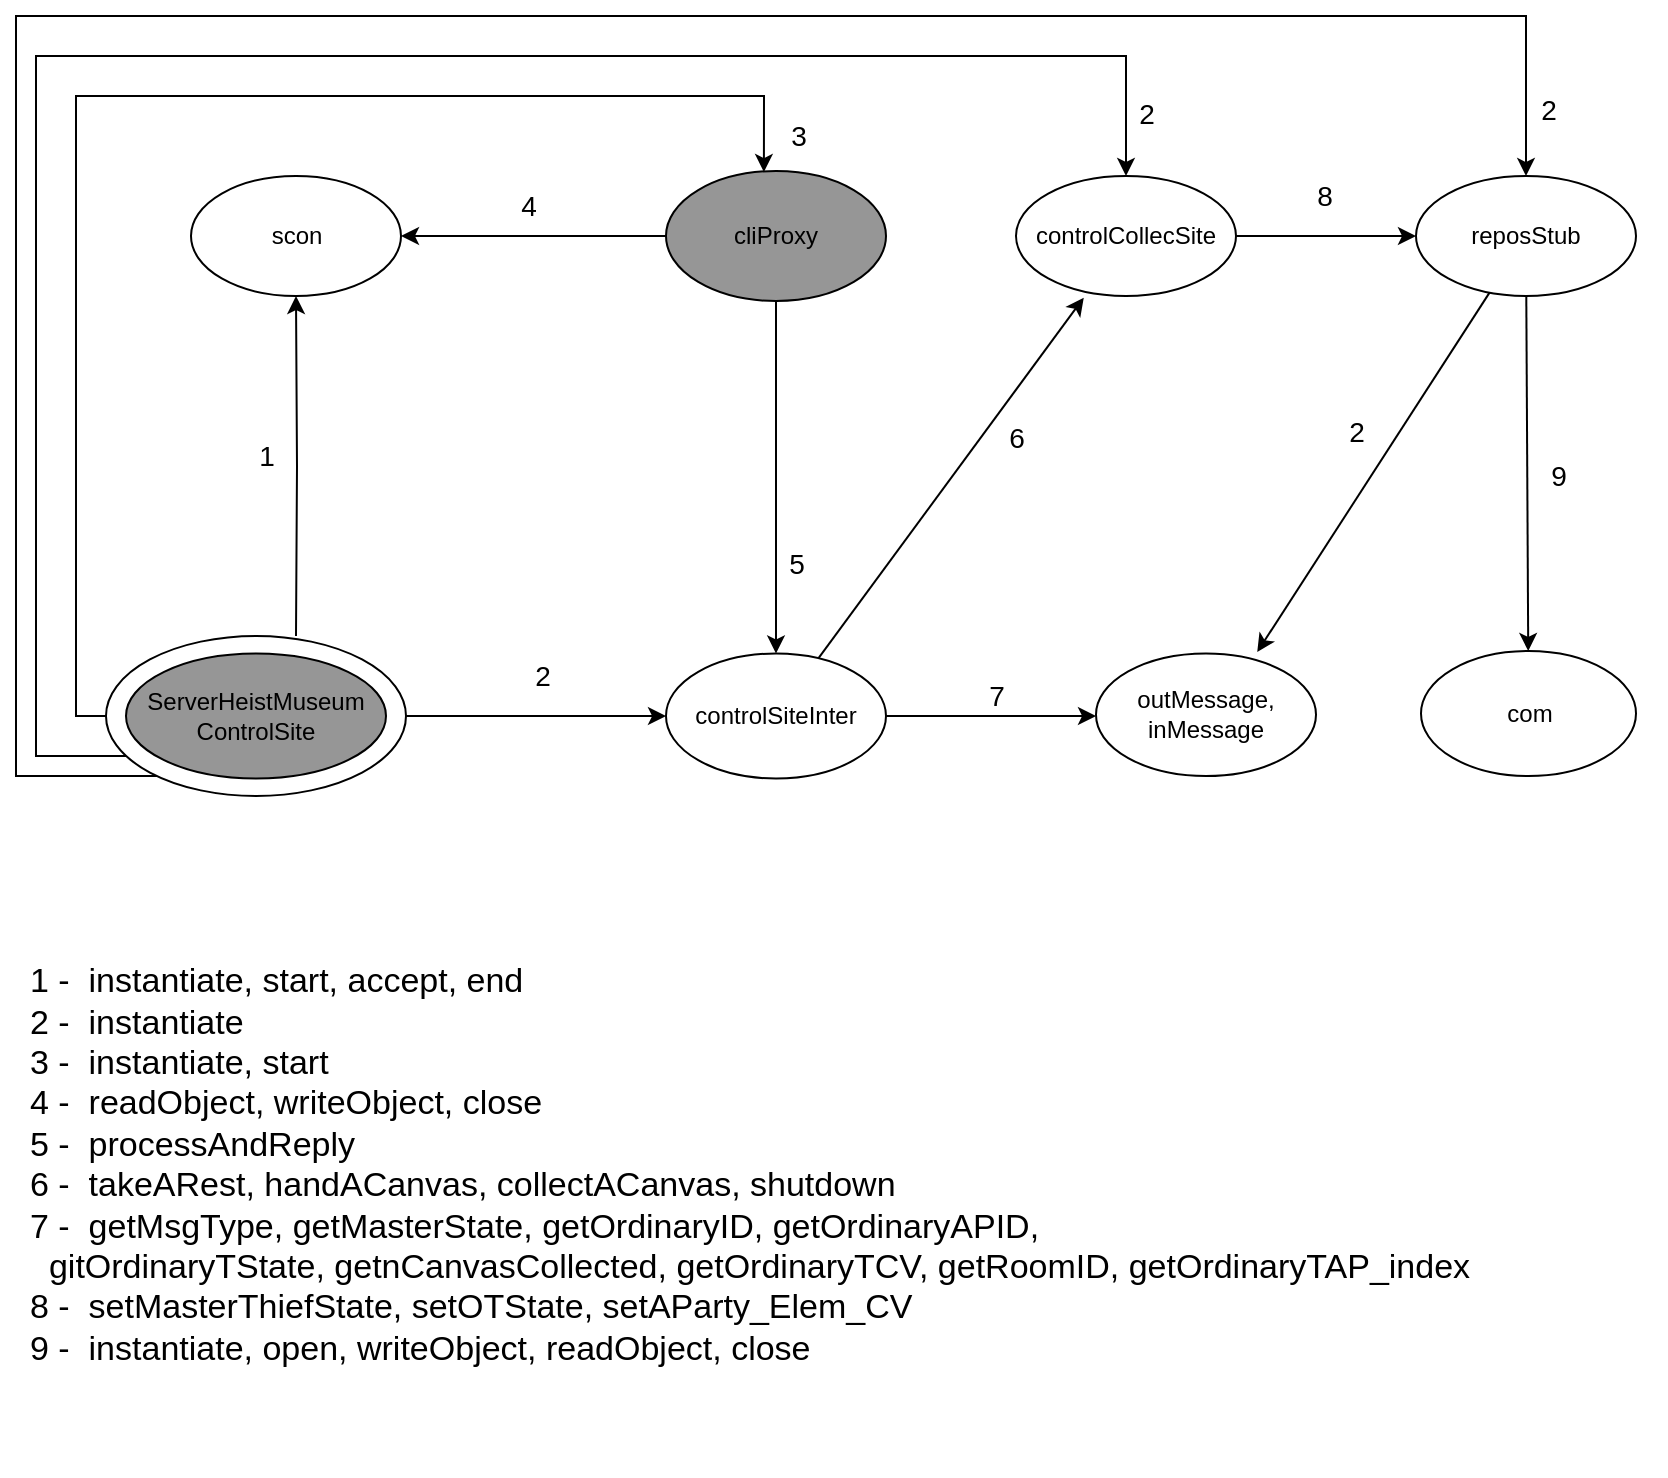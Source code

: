 <mxfile version="21.2.9" type="device">
  <diagram name="Page-1" id="bFBsf0VQSXTZNs22xkcr">
    <mxGraphModel dx="1434" dy="775" grid="1" gridSize="10" guides="1" tooltips="1" connect="1" arrows="1" fold="1" page="1" pageScale="1" pageWidth="850" pageHeight="1100" math="0" shadow="0">
      <root>
        <mxCell id="0" />
        <mxCell id="1" parent="0" />
        <mxCell id="LQ3VJfPQaEPqk2p5gedY-1" style="edgeStyle=orthogonalEdgeStyle;rounded=0;orthogonalLoop=1;jettySize=auto;html=1;entryX=0.5;entryY=1;entryDx=0;entryDy=0;" parent="1" target="LQ3VJfPQaEPqk2p5gedY-11" edge="1">
          <mxGeometry relative="1" as="geometry">
            <mxPoint x="150" y="220" as="targetPoint" />
            <mxPoint x="150" y="340" as="sourcePoint" />
          </mxGeometry>
        </mxCell>
        <mxCell id="LQ3VJfPQaEPqk2p5gedY-2" value="&lt;font style=&quot;font-size: 14px;&quot;&gt;1&lt;/font&gt;" style="edgeLabel;html=1;align=center;verticalAlign=middle;resizable=0;points=[];fontSize=12;" parent="LQ3VJfPQaEPqk2p5gedY-1" vertex="1" connectable="0">
          <mxGeometry x="0.244" y="-3" relative="1" as="geometry">
            <mxPoint x="-18" y="15" as="offset" />
          </mxGeometry>
        </mxCell>
        <mxCell id="LQ3VJfPQaEPqk2p5gedY-3" style="edgeStyle=orthogonalEdgeStyle;rounded=0;orthogonalLoop=1;jettySize=auto;html=1;exitX=1;exitY=0.5;exitDx=0;exitDy=0;" parent="1" source="LQ3VJfPQaEPqk2p5gedY-7" target="LQ3VJfPQaEPqk2p5gedY-16" edge="1">
          <mxGeometry relative="1" as="geometry">
            <Array as="points" />
            <mxPoint x="225" y="380" as="sourcePoint" />
          </mxGeometry>
        </mxCell>
        <mxCell id="LQ3VJfPQaEPqk2p5gedY-4" value="&lt;font style=&quot;font-size: 14px;&quot;&gt;2&lt;/font&gt;" style="edgeLabel;html=1;align=center;verticalAlign=middle;resizable=0;points=[];" parent="LQ3VJfPQaEPqk2p5gedY-3" vertex="1" connectable="0">
          <mxGeometry x="0.267" y="3" relative="1" as="geometry">
            <mxPoint x="-15" y="-17" as="offset" />
          </mxGeometry>
        </mxCell>
        <mxCell id="LQ3VJfPQaEPqk2p5gedY-5" style="rounded=0;orthogonalLoop=1;jettySize=auto;html=1;edgeStyle=orthogonalEdgeStyle;" parent="1" target="LQ3VJfPQaEPqk2p5gedY-28" edge="1">
          <mxGeometry relative="1" as="geometry">
            <Array as="points">
              <mxPoint x="10" y="410" />
              <mxPoint x="10" y="30" />
              <mxPoint x="765" y="30" />
            </Array>
            <mxPoint x="100.392" y="410" as="sourcePoint" />
          </mxGeometry>
        </mxCell>
        <mxCell id="LQ3VJfPQaEPqk2p5gedY-6" style="edgeStyle=orthogonalEdgeStyle;rounded=0;orthogonalLoop=1;jettySize=auto;html=1;" parent="1" target="LQ3VJfPQaEPqk2p5gedY-24" edge="1">
          <mxGeometry relative="1" as="geometry">
            <Array as="points">
              <mxPoint x="20" y="400" />
              <mxPoint x="20" y="50" />
              <mxPoint x="565" y="50" />
            </Array>
            <mxPoint x="85.048" y="400" as="sourcePoint" />
          </mxGeometry>
        </mxCell>
        <mxCell id="_HTtgyLMAdrNDyfy-9LF-1" style="edgeStyle=orthogonalEdgeStyle;rounded=0;orthogonalLoop=1;jettySize=auto;html=1;entryX=0.445;entryY=0.008;entryDx=0;entryDy=0;entryPerimeter=0;" edge="1" parent="1" source="LQ3VJfPQaEPqk2p5gedY-7" target="LQ3VJfPQaEPqk2p5gedY-21">
          <mxGeometry relative="1" as="geometry">
            <Array as="points">
              <mxPoint x="40" y="380" />
              <mxPoint x="40" y="70" />
              <mxPoint x="384" y="70" />
            </Array>
          </mxGeometry>
        </mxCell>
        <mxCell id="_HTtgyLMAdrNDyfy-9LF-2" value="&lt;font style=&quot;font-size: 14px;&quot;&gt;3&lt;/font&gt;" style="edgeLabel;html=1;align=center;verticalAlign=middle;resizable=0;points=[];" vertex="1" connectable="0" parent="_HTtgyLMAdrNDyfy-9LF-1">
          <mxGeometry x="0.687" y="2" relative="1" as="geometry">
            <mxPoint x="89" y="22" as="offset" />
          </mxGeometry>
        </mxCell>
        <mxCell id="LQ3VJfPQaEPqk2p5gedY-7" value="" style="ellipse;whiteSpace=wrap;html=1;shadow=0;labelBackgroundColor=none;fillStyle=auto;fontFamily=Helvetica;fontSize=12;gradientDirection=north;" parent="1" vertex="1">
          <mxGeometry x="55" y="340" width="150" height="80" as="geometry" />
        </mxCell>
        <mxCell id="LQ3VJfPQaEPqk2p5gedY-10" value="ServerHeistMuseum&lt;br&gt;ControlSite" style="ellipse;whiteSpace=wrap;html=1;shadow=0;labelBackgroundColor=none;fillStyle=auto;strokeColor=default;fontFamily=Helvetica;fontSize=12;fontColor=default;fillColor=#969696;gradientColor=none;gradientDirection=north;" parent="1" vertex="1">
          <mxGeometry x="65" y="348.75" width="130" height="62.5" as="geometry" />
        </mxCell>
        <mxCell id="LQ3VJfPQaEPqk2p5gedY-11" value="scon" style="ellipse;whiteSpace=wrap;html=1;shadow=0;labelBackgroundColor=none;fillStyle=auto;fontFamily=Helvetica;fontSize=12;gradientDirection=north;" parent="1" vertex="1">
          <mxGeometry x="97.5" y="110" width="105" height="60" as="geometry" />
        </mxCell>
        <mxCell id="LQ3VJfPQaEPqk2p5gedY-12" style="rounded=0;orthogonalLoop=1;jettySize=auto;html=1;entryX=0.308;entryY=1.014;entryDx=0;entryDy=0;entryPerimeter=0;" parent="1" source="LQ3VJfPQaEPqk2p5gedY-16" target="LQ3VJfPQaEPqk2p5gedY-24" edge="1">
          <mxGeometry relative="1" as="geometry" />
        </mxCell>
        <mxCell id="LQ3VJfPQaEPqk2p5gedY-13" value="&lt;font style=&quot;font-size: 14px;&quot;&gt;6&lt;/font&gt;" style="edgeLabel;html=1;align=center;verticalAlign=middle;resizable=0;points=[];" parent="LQ3VJfPQaEPqk2p5gedY-12" vertex="1" connectable="0">
          <mxGeometry x="0.15" y="-1" relative="1" as="geometry">
            <mxPoint x="22" y="-8" as="offset" />
          </mxGeometry>
        </mxCell>
        <mxCell id="LQ3VJfPQaEPqk2p5gedY-14" value="" style="edgeStyle=orthogonalEdgeStyle;rounded=0;orthogonalLoop=1;jettySize=auto;html=1;" parent="1" source="LQ3VJfPQaEPqk2p5gedY-16" target="LQ3VJfPQaEPqk2p5gedY-25" edge="1">
          <mxGeometry relative="1" as="geometry">
            <Array as="points">
              <mxPoint x="565" y="383" />
              <mxPoint x="565" y="383" />
            </Array>
          </mxGeometry>
        </mxCell>
        <mxCell id="LQ3VJfPQaEPqk2p5gedY-15" value="&lt;font style=&quot;font-size: 14px;&quot;&gt;7&lt;/font&gt;" style="edgeLabel;html=1;align=center;verticalAlign=middle;resizable=0;points=[];" parent="LQ3VJfPQaEPqk2p5gedY-14" vertex="1" connectable="0">
          <mxGeometry x="-0.25" y="3" relative="1" as="geometry">
            <mxPoint x="15" y="-7" as="offset" />
          </mxGeometry>
        </mxCell>
        <mxCell id="LQ3VJfPQaEPqk2p5gedY-16" value="controlSiteInter" style="ellipse;whiteSpace=wrap;html=1;shadow=0;labelBackgroundColor=none;fillStyle=auto;fontFamily=Helvetica;fontSize=12;gradientDirection=north;" parent="1" vertex="1">
          <mxGeometry x="335" y="348.75" width="110" height="62.5" as="geometry" />
        </mxCell>
        <mxCell id="LQ3VJfPQaEPqk2p5gedY-17" style="rounded=0;orthogonalLoop=1;jettySize=auto;html=1;entryX=1;entryY=0.5;entryDx=0;entryDy=0;" parent="1" source="LQ3VJfPQaEPqk2p5gedY-21" target="LQ3VJfPQaEPqk2p5gedY-11" edge="1">
          <mxGeometry relative="1" as="geometry">
            <mxPoint x="215" y="185" as="targetPoint" />
          </mxGeometry>
        </mxCell>
        <mxCell id="LQ3VJfPQaEPqk2p5gedY-18" value="&lt;font style=&quot;font-size: 14px;&quot;&gt;4&lt;/font&gt;" style="edgeLabel;html=1;align=center;verticalAlign=middle;resizable=0;points=[];rotation=0;" parent="LQ3VJfPQaEPqk2p5gedY-17" vertex="1" connectable="0">
          <mxGeometry x="-0.125" relative="1" as="geometry">
            <mxPoint x="-11" y="-15" as="offset" />
          </mxGeometry>
        </mxCell>
        <mxCell id="LQ3VJfPQaEPqk2p5gedY-19" style="rounded=0;orthogonalLoop=1;jettySize=auto;html=1;" parent="1" source="LQ3VJfPQaEPqk2p5gedY-21" target="LQ3VJfPQaEPqk2p5gedY-16" edge="1">
          <mxGeometry relative="1" as="geometry" />
        </mxCell>
        <mxCell id="LQ3VJfPQaEPqk2p5gedY-20" value="&lt;font style=&quot;font-size: 14px;&quot;&gt;5&lt;/font&gt;" style="edgeLabel;html=1;align=center;verticalAlign=middle;resizable=0;points=[];" parent="LQ3VJfPQaEPqk2p5gedY-19" vertex="1" connectable="0">
          <mxGeometry x="0.302" y="4" relative="1" as="geometry">
            <mxPoint x="6" y="17" as="offset" />
          </mxGeometry>
        </mxCell>
        <mxCell id="LQ3VJfPQaEPqk2p5gedY-21" value="cliProxy" style="ellipse;whiteSpace=wrap;html=1;shadow=0;labelBackgroundColor=none;fillStyle=auto;strokeColor=default;fontFamily=Helvetica;fontSize=12;fontColor=default;fillColor=#969696;gradientColor=none;gradientDirection=north;" parent="1" vertex="1">
          <mxGeometry x="335" y="107.5" width="110" height="65" as="geometry" />
        </mxCell>
        <mxCell id="LQ3VJfPQaEPqk2p5gedY-22" style="edgeStyle=orthogonalEdgeStyle;rounded=0;orthogonalLoop=1;jettySize=auto;html=1;entryX=0;entryY=0.5;entryDx=0;entryDy=0;" parent="1" source="LQ3VJfPQaEPqk2p5gedY-24" target="LQ3VJfPQaEPqk2p5gedY-28" edge="1">
          <mxGeometry relative="1" as="geometry" />
        </mxCell>
        <mxCell id="LQ3VJfPQaEPqk2p5gedY-23" value="&lt;font style=&quot;font-size: 14px;&quot;&gt;8&lt;/font&gt;" style="edgeLabel;html=1;align=center;verticalAlign=middle;resizable=0;points=[];" parent="LQ3VJfPQaEPqk2p5gedY-22" vertex="1" connectable="0">
          <mxGeometry x="0.321" y="-2" relative="1" as="geometry">
            <mxPoint x="-16" y="-22" as="offset" />
          </mxGeometry>
        </mxCell>
        <mxCell id="LQ3VJfPQaEPqk2p5gedY-24" value="controlCollecSite" style="ellipse;whiteSpace=wrap;html=1;shadow=0;labelBackgroundColor=none;fillStyle=auto;fontFamily=Helvetica;fontSize=12;gradientDirection=north;" parent="1" vertex="1">
          <mxGeometry x="510" y="110" width="110" height="60" as="geometry" />
        </mxCell>
        <mxCell id="LQ3VJfPQaEPqk2p5gedY-25" value="outMessage, inMessage" style="ellipse;whiteSpace=wrap;html=1;shadow=0;labelBackgroundColor=none;fillStyle=auto;fontFamily=Helvetica;fontSize=12;gradientDirection=north;" parent="1" vertex="1">
          <mxGeometry x="550" y="348.75" width="110" height="61.25" as="geometry" />
        </mxCell>
        <mxCell id="LQ3VJfPQaEPqk2p5gedY-26" style="rounded=0;orthogonalLoop=1;jettySize=auto;html=1;entryX=0.733;entryY=-0.012;entryDx=0;entryDy=0;entryPerimeter=0;" parent="1" source="LQ3VJfPQaEPqk2p5gedY-28" target="LQ3VJfPQaEPqk2p5gedY-25" edge="1">
          <mxGeometry relative="1" as="geometry" />
        </mxCell>
        <mxCell id="LQ3VJfPQaEPqk2p5gedY-33" value="&lt;font style=&quot;font-size: 14px;&quot;&gt;2&lt;/font&gt;" style="edgeLabel;html=1;align=center;verticalAlign=middle;resizable=0;points=[];" parent="LQ3VJfPQaEPqk2p5gedY-26" vertex="1" connectable="0">
          <mxGeometry x="-0.226" relative="1" as="geometry">
            <mxPoint x="-22" as="offset" />
          </mxGeometry>
        </mxCell>
        <mxCell id="LQ3VJfPQaEPqk2p5gedY-27" style="rounded=0;orthogonalLoop=1;jettySize=auto;html=1;" parent="1" source="LQ3VJfPQaEPqk2p5gedY-28" target="LQ3VJfPQaEPqk2p5gedY-31" edge="1">
          <mxGeometry relative="1" as="geometry" />
        </mxCell>
        <mxCell id="LQ3VJfPQaEPqk2p5gedY-34" value="&lt;font style=&quot;font-size: 14px;&quot;&gt;9&lt;/font&gt;" style="edgeLabel;html=1;align=center;verticalAlign=middle;resizable=0;points=[];" parent="LQ3VJfPQaEPqk2p5gedY-27" vertex="1" connectable="0">
          <mxGeometry x="0.185" y="2" relative="1" as="geometry">
            <mxPoint x="13" y="-15" as="offset" />
          </mxGeometry>
        </mxCell>
        <mxCell id="LQ3VJfPQaEPqk2p5gedY-28" value="reposStub" style="ellipse;whiteSpace=wrap;html=1;shadow=0;labelBackgroundColor=none;fillStyle=auto;fontFamily=Helvetica;fontSize=12;gradientDirection=north;" parent="1" vertex="1">
          <mxGeometry x="710" y="110" width="110" height="60" as="geometry" />
        </mxCell>
        <mxCell id="LQ3VJfPQaEPqk2p5gedY-29" value="&lt;font style=&quot;font-size: 14px;&quot;&gt;2&lt;/font&gt;" style="edgeLabel;html=1;align=center;verticalAlign=middle;resizable=0;points=[];" parent="1" vertex="1" connectable="0">
          <mxGeometry x="240" y="411.25" as="geometry">
            <mxPoint x="335" y="-333" as="offset" />
          </mxGeometry>
        </mxCell>
        <mxCell id="LQ3VJfPQaEPqk2p5gedY-30" value="&lt;font style=&quot;font-size: 14px;&quot;&gt;2&lt;/font&gt;" style="edgeLabel;html=1;align=center;verticalAlign=middle;resizable=0;points=[];" parent="1" vertex="1" connectable="0">
          <mxGeometry x="290" y="290" as="geometry">
            <mxPoint x="486" y="-213" as="offset" />
          </mxGeometry>
        </mxCell>
        <mxCell id="LQ3VJfPQaEPqk2p5gedY-31" value="com" style="ellipse;whiteSpace=wrap;html=1;shadow=0;labelBackgroundColor=none;fillStyle=auto;fontFamily=Helvetica;fontSize=12;gradientDirection=north;" parent="1" vertex="1">
          <mxGeometry x="712.5" y="347.5" width="107.5" height="62.5" as="geometry" />
        </mxCell>
        <mxCell id="LQ3VJfPQaEPqk2p5gedY-32" value="&lt;font style=&quot;font-size: 17px;&quot;&gt;1 -&amp;nbsp; instantiate, start, accept, end&lt;br&gt;2 -&amp;nbsp; instantiate&lt;br&gt;3 -&amp;nbsp; instantiate, start&lt;br&gt;4 -&amp;nbsp; readObject, writeObject, close&lt;br&gt;5 -&amp;nbsp; processAndReply&lt;br&gt;6 -&amp;nbsp; takeARest, handACanvas, collectACanvas, shutdown&lt;br&gt;7 -&amp;nbsp; getMsgType, getMasterState, getOrdinaryID, getOrdinaryAPID, &lt;span style=&quot;white-space: pre;&quot;&gt; &lt;span style=&quot;white-space: pre;&quot;&gt;	&lt;/span&gt;&lt;/span&gt;gitOrdinaryTState,&lt;span style=&quot;&quot;&gt;&amp;nbsp;&lt;/span&gt;getnCanvasCollected, getOrdinaryTCV, getRoomID, getOrdinaryTAP_index&lt;br&gt;8 -&amp;nbsp; setMasterThiefState, setOTState, setAParty_Elem_CV&lt;br&gt;9 -&amp;nbsp; instantiate, open, writeObject, readObject, close&lt;br&gt;&lt;br&gt;&lt;br&gt;&lt;/font&gt;" style="text;html=1;strokeColor=none;fillColor=none;align=left;verticalAlign=middle;whiteSpace=wrap;rounded=0;" parent="1" vertex="1">
          <mxGeometry x="15" y="490" width="820" height="270" as="geometry" />
        </mxCell>
      </root>
    </mxGraphModel>
  </diagram>
</mxfile>
